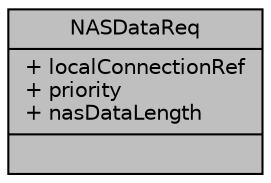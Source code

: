 digraph "NASDataReq"
{
 // LATEX_PDF_SIZE
  edge [fontname="Helvetica",fontsize="10",labelfontname="Helvetica",labelfontsize="10"];
  node [fontname="Helvetica",fontsize="10",shape=record];
  Node1 [label="{NASDataReq\n|+ localConnectionRef\l+ priority\l+ nasDataLength\l|}",height=0.2,width=0.4,color="black", fillcolor="grey75", style="filled", fontcolor="black",tooltip=" "];
}
